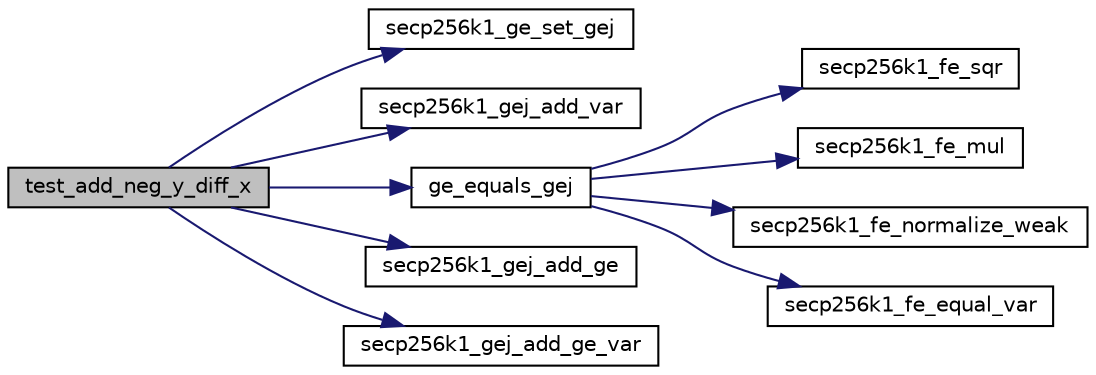 digraph "test_add_neg_y_diff_x"
{
  edge [fontname="Helvetica",fontsize="10",labelfontname="Helvetica",labelfontsize="10"];
  node [fontname="Helvetica",fontsize="10",shape=record];
  rankdir="LR";
  Node1425 [label="test_add_neg_y_diff_x",height=0.2,width=0.4,color="black", fillcolor="grey75", style="filled", fontcolor="black"];
  Node1425 -> Node1426 [color="midnightblue",fontsize="10",style="solid",fontname="Helvetica"];
  Node1426 [label="secp256k1_ge_set_gej",height=0.2,width=0.4,color="black", fillcolor="white", style="filled",URL="$d9/dd1/group_8h.html#aa511eebf8cd7419763f06555ed4fb62d",tooltip="Set a group element equal to another which is given in jacobian coordinates. "];
  Node1425 -> Node1427 [color="midnightblue",fontsize="10",style="solid",fontname="Helvetica"];
  Node1427 [label="secp256k1_gej_add_var",height=0.2,width=0.4,color="black", fillcolor="white", style="filled",URL="$d9/dd1/group_8h.html#a8df21f3ef7412e6c4d39fb67dc0140c6",tooltip="Set r equal to the sum of a and b. "];
  Node1425 -> Node1428 [color="midnightblue",fontsize="10",style="solid",fontname="Helvetica"];
  Node1428 [label="ge_equals_gej",height=0.2,width=0.4,color="black", fillcolor="white", style="filled",URL="$d5/d7f/tests_8c.html#a7930deeb9d6815fba34afad98b8dfa69"];
  Node1428 -> Node1429 [color="midnightblue",fontsize="10",style="solid",fontname="Helvetica"];
  Node1429 [label="secp256k1_fe_sqr",height=0.2,width=0.4,color="black", fillcolor="white", style="filled",URL="$d5/d5a/field_8h.html#a6cbe550ca5eb35e683b1c8d68d8de26b",tooltip="Sets a field element to be the square of another. "];
  Node1428 -> Node1430 [color="midnightblue",fontsize="10",style="solid",fontname="Helvetica"];
  Node1430 [label="secp256k1_fe_mul",height=0.2,width=0.4,color="black", fillcolor="white", style="filled",URL="$d5/d5a/field_8h.html#a542b97d2574d9687c563d002587cf9a2",tooltip="Sets a field element to be the product of two others. "];
  Node1428 -> Node1431 [color="midnightblue",fontsize="10",style="solid",fontname="Helvetica"];
  Node1431 [label="secp256k1_fe_normalize_weak",height=0.2,width=0.4,color="black", fillcolor="white", style="filled",URL="$d5/d5a/field_8h.html#a0aaec7df2f708a451a8e1f41a943d8b1",tooltip="Weakly normalize a field element: reduce it magnitude to 1, but don&#39;t fully normalize. "];
  Node1428 -> Node1432 [color="midnightblue",fontsize="10",style="solid",fontname="Helvetica"];
  Node1432 [label="secp256k1_fe_equal_var",height=0.2,width=0.4,color="black", fillcolor="white", style="filled",URL="$d5/d5a/field_8h.html#a16ab4d0dd8bcb5da1b888288063014f3",tooltip="Compare two field elements. "];
  Node1425 -> Node1433 [color="midnightblue",fontsize="10",style="solid",fontname="Helvetica"];
  Node1433 [label="secp256k1_gej_add_ge",height=0.2,width=0.4,color="black", fillcolor="white", style="filled",URL="$d9/dd1/group_8h.html#a586b55d5921edcd68799f584c0a3c58d",tooltip="Set r equal to the sum of a and b (with b given in affine coordinates, and not infinity). "];
  Node1425 -> Node1434 [color="midnightblue",fontsize="10",style="solid",fontname="Helvetica"];
  Node1434 [label="secp256k1_gej_add_ge_var",height=0.2,width=0.4,color="black", fillcolor="white", style="filled",URL="$d9/dd1/group_8h.html#a4d0338f50b08d082caa32f8e72707b55",tooltip="Set r equal to the sum of a and b (with b given in affine coordinates). "];
}
